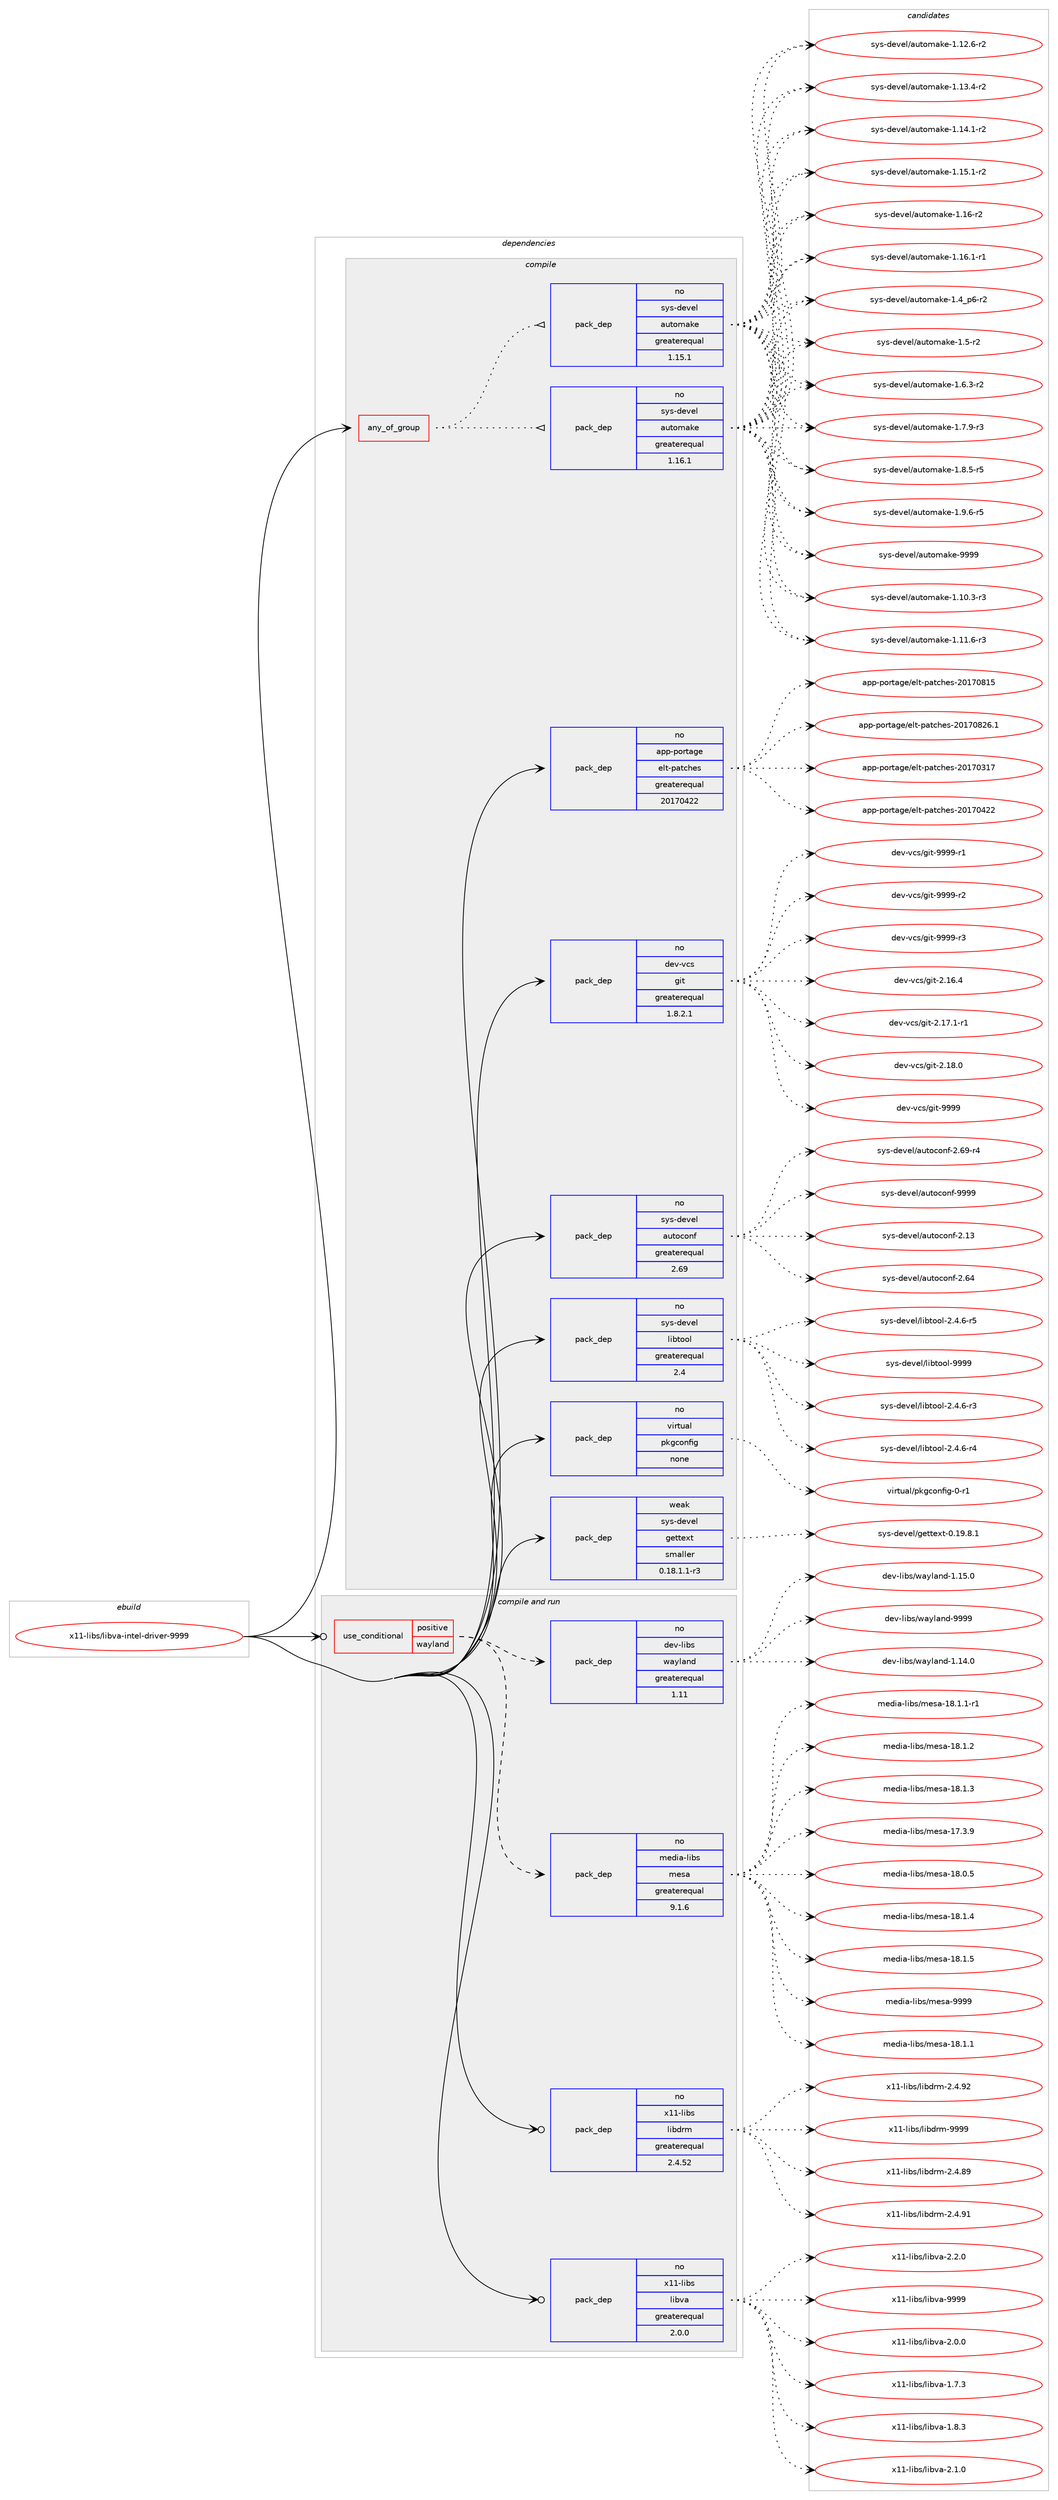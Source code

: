 digraph prolog {

# *************
# Graph options
# *************

newrank=true;
concentrate=true;
compound=true;
graph [rankdir=LR,fontname=Helvetica,fontsize=10,ranksep=1.5];#, ranksep=2.5, nodesep=0.2];
edge  [arrowhead=vee];
node  [fontname=Helvetica,fontsize=10];

# **********
# The ebuild
# **********

subgraph cluster_leftcol {
color=gray;
rank=same;
label=<<i>ebuild</i>>;
id [label="x11-libs/libva-intel-driver-9999", color=red, width=4, href="../x11-libs/libva-intel-driver-9999.svg"];
}

# ****************
# The dependencies
# ****************

subgraph cluster_midcol {
color=gray;
label=<<i>dependencies</i>>;
subgraph cluster_compile {
fillcolor="#eeeeee";
style=filled;
label=<<i>compile</i>>;
subgraph any175 {
dependency4987 [label=<<TABLE BORDER="0" CELLBORDER="1" CELLSPACING="0" CELLPADDING="4"><TR><TD CELLPADDING="10">any_of_group</TD></TR></TABLE>>, shape=none, color=red];subgraph pack4047 {
dependency4988 [label=<<TABLE BORDER="0" CELLBORDER="1" CELLSPACING="0" CELLPADDING="4" WIDTH="220"><TR><TD ROWSPAN="6" CELLPADDING="30">pack_dep</TD></TR><TR><TD WIDTH="110">no</TD></TR><TR><TD>sys-devel</TD></TR><TR><TD>automake</TD></TR><TR><TD>greaterequal</TD></TR><TR><TD>1.16.1</TD></TR></TABLE>>, shape=none, color=blue];
}
dependency4987:e -> dependency4988:w [weight=20,style="dotted",arrowhead="oinv"];
subgraph pack4048 {
dependency4989 [label=<<TABLE BORDER="0" CELLBORDER="1" CELLSPACING="0" CELLPADDING="4" WIDTH="220"><TR><TD ROWSPAN="6" CELLPADDING="30">pack_dep</TD></TR><TR><TD WIDTH="110">no</TD></TR><TR><TD>sys-devel</TD></TR><TR><TD>automake</TD></TR><TR><TD>greaterequal</TD></TR><TR><TD>1.15.1</TD></TR></TABLE>>, shape=none, color=blue];
}
dependency4987:e -> dependency4989:w [weight=20,style="dotted",arrowhead="oinv"];
}
id:e -> dependency4987:w [weight=20,style="solid",arrowhead="vee"];
subgraph pack4049 {
dependency4990 [label=<<TABLE BORDER="0" CELLBORDER="1" CELLSPACING="0" CELLPADDING="4" WIDTH="220"><TR><TD ROWSPAN="6" CELLPADDING="30">pack_dep</TD></TR><TR><TD WIDTH="110">no</TD></TR><TR><TD>app-portage</TD></TR><TR><TD>elt-patches</TD></TR><TR><TD>greaterequal</TD></TR><TR><TD>20170422</TD></TR></TABLE>>, shape=none, color=blue];
}
id:e -> dependency4990:w [weight=20,style="solid",arrowhead="vee"];
subgraph pack4050 {
dependency4991 [label=<<TABLE BORDER="0" CELLBORDER="1" CELLSPACING="0" CELLPADDING="4" WIDTH="220"><TR><TD ROWSPAN="6" CELLPADDING="30">pack_dep</TD></TR><TR><TD WIDTH="110">no</TD></TR><TR><TD>dev-vcs</TD></TR><TR><TD>git</TD></TR><TR><TD>greaterequal</TD></TR><TR><TD>1.8.2.1</TD></TR></TABLE>>, shape=none, color=blue];
}
id:e -> dependency4991:w [weight=20,style="solid",arrowhead="vee"];
subgraph pack4051 {
dependency4992 [label=<<TABLE BORDER="0" CELLBORDER="1" CELLSPACING="0" CELLPADDING="4" WIDTH="220"><TR><TD ROWSPAN="6" CELLPADDING="30">pack_dep</TD></TR><TR><TD WIDTH="110">no</TD></TR><TR><TD>sys-devel</TD></TR><TR><TD>autoconf</TD></TR><TR><TD>greaterequal</TD></TR><TR><TD>2.69</TD></TR></TABLE>>, shape=none, color=blue];
}
id:e -> dependency4992:w [weight=20,style="solid",arrowhead="vee"];
subgraph pack4052 {
dependency4993 [label=<<TABLE BORDER="0" CELLBORDER="1" CELLSPACING="0" CELLPADDING="4" WIDTH="220"><TR><TD ROWSPAN="6" CELLPADDING="30">pack_dep</TD></TR><TR><TD WIDTH="110">no</TD></TR><TR><TD>sys-devel</TD></TR><TR><TD>libtool</TD></TR><TR><TD>greaterequal</TD></TR><TR><TD>2.4</TD></TR></TABLE>>, shape=none, color=blue];
}
id:e -> dependency4993:w [weight=20,style="solid",arrowhead="vee"];
subgraph pack4053 {
dependency4994 [label=<<TABLE BORDER="0" CELLBORDER="1" CELLSPACING="0" CELLPADDING="4" WIDTH="220"><TR><TD ROWSPAN="6" CELLPADDING="30">pack_dep</TD></TR><TR><TD WIDTH="110">no</TD></TR><TR><TD>virtual</TD></TR><TR><TD>pkgconfig</TD></TR><TR><TD>none</TD></TR><TR><TD></TD></TR></TABLE>>, shape=none, color=blue];
}
id:e -> dependency4994:w [weight=20,style="solid",arrowhead="vee"];
subgraph pack4054 {
dependency4995 [label=<<TABLE BORDER="0" CELLBORDER="1" CELLSPACING="0" CELLPADDING="4" WIDTH="220"><TR><TD ROWSPAN="6" CELLPADDING="30">pack_dep</TD></TR><TR><TD WIDTH="110">weak</TD></TR><TR><TD>sys-devel</TD></TR><TR><TD>gettext</TD></TR><TR><TD>smaller</TD></TR><TR><TD>0.18.1.1-r3</TD></TR></TABLE>>, shape=none, color=blue];
}
id:e -> dependency4995:w [weight=20,style="solid",arrowhead="vee"];
}
subgraph cluster_compileandrun {
fillcolor="#eeeeee";
style=filled;
label=<<i>compile and run</i>>;
subgraph cond765 {
dependency4996 [label=<<TABLE BORDER="0" CELLBORDER="1" CELLSPACING="0" CELLPADDING="4"><TR><TD ROWSPAN="3" CELLPADDING="10">use_conditional</TD></TR><TR><TD>positive</TD></TR><TR><TD>wayland</TD></TR></TABLE>>, shape=none, color=red];
subgraph pack4055 {
dependency4997 [label=<<TABLE BORDER="0" CELLBORDER="1" CELLSPACING="0" CELLPADDING="4" WIDTH="220"><TR><TD ROWSPAN="6" CELLPADDING="30">pack_dep</TD></TR><TR><TD WIDTH="110">no</TD></TR><TR><TD>media-libs</TD></TR><TR><TD>mesa</TD></TR><TR><TD>greaterequal</TD></TR><TR><TD>9.1.6</TD></TR></TABLE>>, shape=none, color=blue];
}
dependency4996:e -> dependency4997:w [weight=20,style="dashed",arrowhead="vee"];
subgraph pack4056 {
dependency4998 [label=<<TABLE BORDER="0" CELLBORDER="1" CELLSPACING="0" CELLPADDING="4" WIDTH="220"><TR><TD ROWSPAN="6" CELLPADDING="30">pack_dep</TD></TR><TR><TD WIDTH="110">no</TD></TR><TR><TD>dev-libs</TD></TR><TR><TD>wayland</TD></TR><TR><TD>greaterequal</TD></TR><TR><TD>1.11</TD></TR></TABLE>>, shape=none, color=blue];
}
dependency4996:e -> dependency4998:w [weight=20,style="dashed",arrowhead="vee"];
}
id:e -> dependency4996:w [weight=20,style="solid",arrowhead="odotvee"];
subgraph pack4057 {
dependency4999 [label=<<TABLE BORDER="0" CELLBORDER="1" CELLSPACING="0" CELLPADDING="4" WIDTH="220"><TR><TD ROWSPAN="6" CELLPADDING="30">pack_dep</TD></TR><TR><TD WIDTH="110">no</TD></TR><TR><TD>x11-libs</TD></TR><TR><TD>libdrm</TD></TR><TR><TD>greaterequal</TD></TR><TR><TD>2.4.52</TD></TR></TABLE>>, shape=none, color=blue];
}
id:e -> dependency4999:w [weight=20,style="solid",arrowhead="odotvee"];
subgraph pack4058 {
dependency5000 [label=<<TABLE BORDER="0" CELLBORDER="1" CELLSPACING="0" CELLPADDING="4" WIDTH="220"><TR><TD ROWSPAN="6" CELLPADDING="30">pack_dep</TD></TR><TR><TD WIDTH="110">no</TD></TR><TR><TD>x11-libs</TD></TR><TR><TD>libva</TD></TR><TR><TD>greaterequal</TD></TR><TR><TD>2.0.0</TD></TR></TABLE>>, shape=none, color=blue];
}
id:e -> dependency5000:w [weight=20,style="solid",arrowhead="odotvee"];
}
subgraph cluster_run {
fillcolor="#eeeeee";
style=filled;
label=<<i>run</i>>;
}
}

# **************
# The candidates
# **************

subgraph cluster_choices {
rank=same;
color=gray;
label=<<i>candidates</i>>;

subgraph choice4047 {
color=black;
nodesep=1;
choice11512111545100101118101108479711711611110997107101454946494846514511451 [label="sys-devel/automake-1.10.3-r3", color=red, width=4,href="../sys-devel/automake-1.10.3-r3.svg"];
choice11512111545100101118101108479711711611110997107101454946494946544511451 [label="sys-devel/automake-1.11.6-r3", color=red, width=4,href="../sys-devel/automake-1.11.6-r3.svg"];
choice11512111545100101118101108479711711611110997107101454946495046544511450 [label="sys-devel/automake-1.12.6-r2", color=red, width=4,href="../sys-devel/automake-1.12.6-r2.svg"];
choice11512111545100101118101108479711711611110997107101454946495146524511450 [label="sys-devel/automake-1.13.4-r2", color=red, width=4,href="../sys-devel/automake-1.13.4-r2.svg"];
choice11512111545100101118101108479711711611110997107101454946495246494511450 [label="sys-devel/automake-1.14.1-r2", color=red, width=4,href="../sys-devel/automake-1.14.1-r2.svg"];
choice11512111545100101118101108479711711611110997107101454946495346494511450 [label="sys-devel/automake-1.15.1-r2", color=red, width=4,href="../sys-devel/automake-1.15.1-r2.svg"];
choice1151211154510010111810110847971171161111099710710145494649544511450 [label="sys-devel/automake-1.16-r2", color=red, width=4,href="../sys-devel/automake-1.16-r2.svg"];
choice11512111545100101118101108479711711611110997107101454946495446494511449 [label="sys-devel/automake-1.16.1-r1", color=red, width=4,href="../sys-devel/automake-1.16.1-r1.svg"];
choice115121115451001011181011084797117116111109971071014549465295112544511450 [label="sys-devel/automake-1.4_p6-r2", color=red, width=4,href="../sys-devel/automake-1.4_p6-r2.svg"];
choice11512111545100101118101108479711711611110997107101454946534511450 [label="sys-devel/automake-1.5-r2", color=red, width=4,href="../sys-devel/automake-1.5-r2.svg"];
choice115121115451001011181011084797117116111109971071014549465446514511450 [label="sys-devel/automake-1.6.3-r2", color=red, width=4,href="../sys-devel/automake-1.6.3-r2.svg"];
choice115121115451001011181011084797117116111109971071014549465546574511451 [label="sys-devel/automake-1.7.9-r3", color=red, width=4,href="../sys-devel/automake-1.7.9-r3.svg"];
choice115121115451001011181011084797117116111109971071014549465646534511453 [label="sys-devel/automake-1.8.5-r5", color=red, width=4,href="../sys-devel/automake-1.8.5-r5.svg"];
choice115121115451001011181011084797117116111109971071014549465746544511453 [label="sys-devel/automake-1.9.6-r5", color=red, width=4,href="../sys-devel/automake-1.9.6-r5.svg"];
choice115121115451001011181011084797117116111109971071014557575757 [label="sys-devel/automake-9999", color=red, width=4,href="../sys-devel/automake-9999.svg"];
dependency4988:e -> choice11512111545100101118101108479711711611110997107101454946494846514511451:w [style=dotted,weight="100"];
dependency4988:e -> choice11512111545100101118101108479711711611110997107101454946494946544511451:w [style=dotted,weight="100"];
dependency4988:e -> choice11512111545100101118101108479711711611110997107101454946495046544511450:w [style=dotted,weight="100"];
dependency4988:e -> choice11512111545100101118101108479711711611110997107101454946495146524511450:w [style=dotted,weight="100"];
dependency4988:e -> choice11512111545100101118101108479711711611110997107101454946495246494511450:w [style=dotted,weight="100"];
dependency4988:e -> choice11512111545100101118101108479711711611110997107101454946495346494511450:w [style=dotted,weight="100"];
dependency4988:e -> choice1151211154510010111810110847971171161111099710710145494649544511450:w [style=dotted,weight="100"];
dependency4988:e -> choice11512111545100101118101108479711711611110997107101454946495446494511449:w [style=dotted,weight="100"];
dependency4988:e -> choice115121115451001011181011084797117116111109971071014549465295112544511450:w [style=dotted,weight="100"];
dependency4988:e -> choice11512111545100101118101108479711711611110997107101454946534511450:w [style=dotted,weight="100"];
dependency4988:e -> choice115121115451001011181011084797117116111109971071014549465446514511450:w [style=dotted,weight="100"];
dependency4988:e -> choice115121115451001011181011084797117116111109971071014549465546574511451:w [style=dotted,weight="100"];
dependency4988:e -> choice115121115451001011181011084797117116111109971071014549465646534511453:w [style=dotted,weight="100"];
dependency4988:e -> choice115121115451001011181011084797117116111109971071014549465746544511453:w [style=dotted,weight="100"];
dependency4988:e -> choice115121115451001011181011084797117116111109971071014557575757:w [style=dotted,weight="100"];
}
subgraph choice4048 {
color=black;
nodesep=1;
choice11512111545100101118101108479711711611110997107101454946494846514511451 [label="sys-devel/automake-1.10.3-r3", color=red, width=4,href="../sys-devel/automake-1.10.3-r3.svg"];
choice11512111545100101118101108479711711611110997107101454946494946544511451 [label="sys-devel/automake-1.11.6-r3", color=red, width=4,href="../sys-devel/automake-1.11.6-r3.svg"];
choice11512111545100101118101108479711711611110997107101454946495046544511450 [label="sys-devel/automake-1.12.6-r2", color=red, width=4,href="../sys-devel/automake-1.12.6-r2.svg"];
choice11512111545100101118101108479711711611110997107101454946495146524511450 [label="sys-devel/automake-1.13.4-r2", color=red, width=4,href="../sys-devel/automake-1.13.4-r2.svg"];
choice11512111545100101118101108479711711611110997107101454946495246494511450 [label="sys-devel/automake-1.14.1-r2", color=red, width=4,href="../sys-devel/automake-1.14.1-r2.svg"];
choice11512111545100101118101108479711711611110997107101454946495346494511450 [label="sys-devel/automake-1.15.1-r2", color=red, width=4,href="../sys-devel/automake-1.15.1-r2.svg"];
choice1151211154510010111810110847971171161111099710710145494649544511450 [label="sys-devel/automake-1.16-r2", color=red, width=4,href="../sys-devel/automake-1.16-r2.svg"];
choice11512111545100101118101108479711711611110997107101454946495446494511449 [label="sys-devel/automake-1.16.1-r1", color=red, width=4,href="../sys-devel/automake-1.16.1-r1.svg"];
choice115121115451001011181011084797117116111109971071014549465295112544511450 [label="sys-devel/automake-1.4_p6-r2", color=red, width=4,href="../sys-devel/automake-1.4_p6-r2.svg"];
choice11512111545100101118101108479711711611110997107101454946534511450 [label="sys-devel/automake-1.5-r2", color=red, width=4,href="../sys-devel/automake-1.5-r2.svg"];
choice115121115451001011181011084797117116111109971071014549465446514511450 [label="sys-devel/automake-1.6.3-r2", color=red, width=4,href="../sys-devel/automake-1.6.3-r2.svg"];
choice115121115451001011181011084797117116111109971071014549465546574511451 [label="sys-devel/automake-1.7.9-r3", color=red, width=4,href="../sys-devel/automake-1.7.9-r3.svg"];
choice115121115451001011181011084797117116111109971071014549465646534511453 [label="sys-devel/automake-1.8.5-r5", color=red, width=4,href="../sys-devel/automake-1.8.5-r5.svg"];
choice115121115451001011181011084797117116111109971071014549465746544511453 [label="sys-devel/automake-1.9.6-r5", color=red, width=4,href="../sys-devel/automake-1.9.6-r5.svg"];
choice115121115451001011181011084797117116111109971071014557575757 [label="sys-devel/automake-9999", color=red, width=4,href="../sys-devel/automake-9999.svg"];
dependency4989:e -> choice11512111545100101118101108479711711611110997107101454946494846514511451:w [style=dotted,weight="100"];
dependency4989:e -> choice11512111545100101118101108479711711611110997107101454946494946544511451:w [style=dotted,weight="100"];
dependency4989:e -> choice11512111545100101118101108479711711611110997107101454946495046544511450:w [style=dotted,weight="100"];
dependency4989:e -> choice11512111545100101118101108479711711611110997107101454946495146524511450:w [style=dotted,weight="100"];
dependency4989:e -> choice11512111545100101118101108479711711611110997107101454946495246494511450:w [style=dotted,weight="100"];
dependency4989:e -> choice11512111545100101118101108479711711611110997107101454946495346494511450:w [style=dotted,weight="100"];
dependency4989:e -> choice1151211154510010111810110847971171161111099710710145494649544511450:w [style=dotted,weight="100"];
dependency4989:e -> choice11512111545100101118101108479711711611110997107101454946495446494511449:w [style=dotted,weight="100"];
dependency4989:e -> choice115121115451001011181011084797117116111109971071014549465295112544511450:w [style=dotted,weight="100"];
dependency4989:e -> choice11512111545100101118101108479711711611110997107101454946534511450:w [style=dotted,weight="100"];
dependency4989:e -> choice115121115451001011181011084797117116111109971071014549465446514511450:w [style=dotted,weight="100"];
dependency4989:e -> choice115121115451001011181011084797117116111109971071014549465546574511451:w [style=dotted,weight="100"];
dependency4989:e -> choice115121115451001011181011084797117116111109971071014549465646534511453:w [style=dotted,weight="100"];
dependency4989:e -> choice115121115451001011181011084797117116111109971071014549465746544511453:w [style=dotted,weight="100"];
dependency4989:e -> choice115121115451001011181011084797117116111109971071014557575757:w [style=dotted,weight="100"];
}
subgraph choice4049 {
color=black;
nodesep=1;
choice97112112451121111141169710310147101108116451129711699104101115455048495548514955 [label="app-portage/elt-patches-20170317", color=red, width=4,href="../app-portage/elt-patches-20170317.svg"];
choice97112112451121111141169710310147101108116451129711699104101115455048495548525050 [label="app-portage/elt-patches-20170422", color=red, width=4,href="../app-portage/elt-patches-20170422.svg"];
choice97112112451121111141169710310147101108116451129711699104101115455048495548564953 [label="app-portage/elt-patches-20170815", color=red, width=4,href="../app-portage/elt-patches-20170815.svg"];
choice971121124511211111411697103101471011081164511297116991041011154550484955485650544649 [label="app-portage/elt-patches-20170826.1", color=red, width=4,href="../app-portage/elt-patches-20170826.1.svg"];
dependency4990:e -> choice97112112451121111141169710310147101108116451129711699104101115455048495548514955:w [style=dotted,weight="100"];
dependency4990:e -> choice97112112451121111141169710310147101108116451129711699104101115455048495548525050:w [style=dotted,weight="100"];
dependency4990:e -> choice97112112451121111141169710310147101108116451129711699104101115455048495548564953:w [style=dotted,weight="100"];
dependency4990:e -> choice971121124511211111411697103101471011081164511297116991041011154550484955485650544649:w [style=dotted,weight="100"];
}
subgraph choice4050 {
color=black;
nodesep=1;
choice10010111845118991154710310511645504649544652 [label="dev-vcs/git-2.16.4", color=red, width=4,href="../dev-vcs/git-2.16.4.svg"];
choice100101118451189911547103105116455046495546494511449 [label="dev-vcs/git-2.17.1-r1", color=red, width=4,href="../dev-vcs/git-2.17.1-r1.svg"];
choice10010111845118991154710310511645504649564648 [label="dev-vcs/git-2.18.0", color=red, width=4,href="../dev-vcs/git-2.18.0.svg"];
choice1001011184511899115471031051164557575757 [label="dev-vcs/git-9999", color=red, width=4,href="../dev-vcs/git-9999.svg"];
choice10010111845118991154710310511645575757574511449 [label="dev-vcs/git-9999-r1", color=red, width=4,href="../dev-vcs/git-9999-r1.svg"];
choice10010111845118991154710310511645575757574511450 [label="dev-vcs/git-9999-r2", color=red, width=4,href="../dev-vcs/git-9999-r2.svg"];
choice10010111845118991154710310511645575757574511451 [label="dev-vcs/git-9999-r3", color=red, width=4,href="../dev-vcs/git-9999-r3.svg"];
dependency4991:e -> choice10010111845118991154710310511645504649544652:w [style=dotted,weight="100"];
dependency4991:e -> choice100101118451189911547103105116455046495546494511449:w [style=dotted,weight="100"];
dependency4991:e -> choice10010111845118991154710310511645504649564648:w [style=dotted,weight="100"];
dependency4991:e -> choice1001011184511899115471031051164557575757:w [style=dotted,weight="100"];
dependency4991:e -> choice10010111845118991154710310511645575757574511449:w [style=dotted,weight="100"];
dependency4991:e -> choice10010111845118991154710310511645575757574511450:w [style=dotted,weight="100"];
dependency4991:e -> choice10010111845118991154710310511645575757574511451:w [style=dotted,weight="100"];
}
subgraph choice4051 {
color=black;
nodesep=1;
choice115121115451001011181011084797117116111991111101024550464951 [label="sys-devel/autoconf-2.13", color=red, width=4,href="../sys-devel/autoconf-2.13.svg"];
choice115121115451001011181011084797117116111991111101024550465452 [label="sys-devel/autoconf-2.64", color=red, width=4,href="../sys-devel/autoconf-2.64.svg"];
choice1151211154510010111810110847971171161119911111010245504654574511452 [label="sys-devel/autoconf-2.69-r4", color=red, width=4,href="../sys-devel/autoconf-2.69-r4.svg"];
choice115121115451001011181011084797117116111991111101024557575757 [label="sys-devel/autoconf-9999", color=red, width=4,href="../sys-devel/autoconf-9999.svg"];
dependency4992:e -> choice115121115451001011181011084797117116111991111101024550464951:w [style=dotted,weight="100"];
dependency4992:e -> choice115121115451001011181011084797117116111991111101024550465452:w [style=dotted,weight="100"];
dependency4992:e -> choice1151211154510010111810110847971171161119911111010245504654574511452:w [style=dotted,weight="100"];
dependency4992:e -> choice115121115451001011181011084797117116111991111101024557575757:w [style=dotted,weight="100"];
}
subgraph choice4052 {
color=black;
nodesep=1;
choice1151211154510010111810110847108105981161111111084550465246544511451 [label="sys-devel/libtool-2.4.6-r3", color=red, width=4,href="../sys-devel/libtool-2.4.6-r3.svg"];
choice1151211154510010111810110847108105981161111111084550465246544511452 [label="sys-devel/libtool-2.4.6-r4", color=red, width=4,href="../sys-devel/libtool-2.4.6-r4.svg"];
choice1151211154510010111810110847108105981161111111084550465246544511453 [label="sys-devel/libtool-2.4.6-r5", color=red, width=4,href="../sys-devel/libtool-2.4.6-r5.svg"];
choice1151211154510010111810110847108105981161111111084557575757 [label="sys-devel/libtool-9999", color=red, width=4,href="../sys-devel/libtool-9999.svg"];
dependency4993:e -> choice1151211154510010111810110847108105981161111111084550465246544511451:w [style=dotted,weight="100"];
dependency4993:e -> choice1151211154510010111810110847108105981161111111084550465246544511452:w [style=dotted,weight="100"];
dependency4993:e -> choice1151211154510010111810110847108105981161111111084550465246544511453:w [style=dotted,weight="100"];
dependency4993:e -> choice1151211154510010111810110847108105981161111111084557575757:w [style=dotted,weight="100"];
}
subgraph choice4053 {
color=black;
nodesep=1;
choice11810511411611797108471121071039911111010210510345484511449 [label="virtual/pkgconfig-0-r1", color=red, width=4,href="../virtual/pkgconfig-0-r1.svg"];
dependency4994:e -> choice11810511411611797108471121071039911111010210510345484511449:w [style=dotted,weight="100"];
}
subgraph choice4054 {
color=black;
nodesep=1;
choice1151211154510010111810110847103101116116101120116454846495746564649 [label="sys-devel/gettext-0.19.8.1", color=red, width=4,href="../sys-devel/gettext-0.19.8.1.svg"];
dependency4995:e -> choice1151211154510010111810110847103101116116101120116454846495746564649:w [style=dotted,weight="100"];
}
subgraph choice4055 {
color=black;
nodesep=1;
choice109101100105974510810598115471091011159745495646494649 [label="media-libs/mesa-18.1.1", color=red, width=4,href="../media-libs/mesa-18.1.1.svg"];
choice1091011001059745108105981154710910111597454956464946494511449 [label="media-libs/mesa-18.1.1-r1", color=red, width=4,href="../media-libs/mesa-18.1.1-r1.svg"];
choice109101100105974510810598115471091011159745495646494650 [label="media-libs/mesa-18.1.2", color=red, width=4,href="../media-libs/mesa-18.1.2.svg"];
choice109101100105974510810598115471091011159745495646494651 [label="media-libs/mesa-18.1.3", color=red, width=4,href="../media-libs/mesa-18.1.3.svg"];
choice109101100105974510810598115471091011159745495546514657 [label="media-libs/mesa-17.3.9", color=red, width=4,href="../media-libs/mesa-17.3.9.svg"];
choice109101100105974510810598115471091011159745495646484653 [label="media-libs/mesa-18.0.5", color=red, width=4,href="../media-libs/mesa-18.0.5.svg"];
choice109101100105974510810598115471091011159745495646494652 [label="media-libs/mesa-18.1.4", color=red, width=4,href="../media-libs/mesa-18.1.4.svg"];
choice109101100105974510810598115471091011159745495646494653 [label="media-libs/mesa-18.1.5", color=red, width=4,href="../media-libs/mesa-18.1.5.svg"];
choice10910110010597451081059811547109101115974557575757 [label="media-libs/mesa-9999", color=red, width=4,href="../media-libs/mesa-9999.svg"];
dependency4997:e -> choice109101100105974510810598115471091011159745495646494649:w [style=dotted,weight="100"];
dependency4997:e -> choice1091011001059745108105981154710910111597454956464946494511449:w [style=dotted,weight="100"];
dependency4997:e -> choice109101100105974510810598115471091011159745495646494650:w [style=dotted,weight="100"];
dependency4997:e -> choice109101100105974510810598115471091011159745495646494651:w [style=dotted,weight="100"];
dependency4997:e -> choice109101100105974510810598115471091011159745495546514657:w [style=dotted,weight="100"];
dependency4997:e -> choice109101100105974510810598115471091011159745495646484653:w [style=dotted,weight="100"];
dependency4997:e -> choice109101100105974510810598115471091011159745495646494652:w [style=dotted,weight="100"];
dependency4997:e -> choice109101100105974510810598115471091011159745495646494653:w [style=dotted,weight="100"];
dependency4997:e -> choice10910110010597451081059811547109101115974557575757:w [style=dotted,weight="100"];
}
subgraph choice4056 {
color=black;
nodesep=1;
choice100101118451081059811547119971211089711010045494649524648 [label="dev-libs/wayland-1.14.0", color=red, width=4,href="../dev-libs/wayland-1.14.0.svg"];
choice100101118451081059811547119971211089711010045494649534648 [label="dev-libs/wayland-1.15.0", color=red, width=4,href="../dev-libs/wayland-1.15.0.svg"];
choice10010111845108105981154711997121108971101004557575757 [label="dev-libs/wayland-9999", color=red, width=4,href="../dev-libs/wayland-9999.svg"];
dependency4998:e -> choice100101118451081059811547119971211089711010045494649524648:w [style=dotted,weight="100"];
dependency4998:e -> choice100101118451081059811547119971211089711010045494649534648:w [style=dotted,weight="100"];
dependency4998:e -> choice10010111845108105981154711997121108971101004557575757:w [style=dotted,weight="100"];
}
subgraph choice4057 {
color=black;
nodesep=1;
choice12049494510810598115471081059810011410945504652465657 [label="x11-libs/libdrm-2.4.89", color=red, width=4,href="../x11-libs/libdrm-2.4.89.svg"];
choice12049494510810598115471081059810011410945504652465749 [label="x11-libs/libdrm-2.4.91", color=red, width=4,href="../x11-libs/libdrm-2.4.91.svg"];
choice12049494510810598115471081059810011410945504652465750 [label="x11-libs/libdrm-2.4.92", color=red, width=4,href="../x11-libs/libdrm-2.4.92.svg"];
choice1204949451081059811547108105981001141094557575757 [label="x11-libs/libdrm-9999", color=red, width=4,href="../x11-libs/libdrm-9999.svg"];
dependency4999:e -> choice12049494510810598115471081059810011410945504652465657:w [style=dotted,weight="100"];
dependency4999:e -> choice12049494510810598115471081059810011410945504652465749:w [style=dotted,weight="100"];
dependency4999:e -> choice12049494510810598115471081059810011410945504652465750:w [style=dotted,weight="100"];
dependency4999:e -> choice1204949451081059811547108105981001141094557575757:w [style=dotted,weight="100"];
}
subgraph choice4058 {
color=black;
nodesep=1;
choice12049494510810598115471081059811897455046484648 [label="x11-libs/libva-2.0.0", color=red, width=4,href="../x11-libs/libva-2.0.0.svg"];
choice12049494510810598115471081059811897454946554651 [label="x11-libs/libva-1.7.3", color=red, width=4,href="../x11-libs/libva-1.7.3.svg"];
choice12049494510810598115471081059811897454946564651 [label="x11-libs/libva-1.8.3", color=red, width=4,href="../x11-libs/libva-1.8.3.svg"];
choice12049494510810598115471081059811897455046494648 [label="x11-libs/libva-2.1.0", color=red, width=4,href="../x11-libs/libva-2.1.0.svg"];
choice12049494510810598115471081059811897455046504648 [label="x11-libs/libva-2.2.0", color=red, width=4,href="../x11-libs/libva-2.2.0.svg"];
choice120494945108105981154710810598118974557575757 [label="x11-libs/libva-9999", color=red, width=4,href="../x11-libs/libva-9999.svg"];
dependency5000:e -> choice12049494510810598115471081059811897455046484648:w [style=dotted,weight="100"];
dependency5000:e -> choice12049494510810598115471081059811897454946554651:w [style=dotted,weight="100"];
dependency5000:e -> choice12049494510810598115471081059811897454946564651:w [style=dotted,weight="100"];
dependency5000:e -> choice12049494510810598115471081059811897455046494648:w [style=dotted,weight="100"];
dependency5000:e -> choice12049494510810598115471081059811897455046504648:w [style=dotted,weight="100"];
dependency5000:e -> choice120494945108105981154710810598118974557575757:w [style=dotted,weight="100"];
}
}

}
